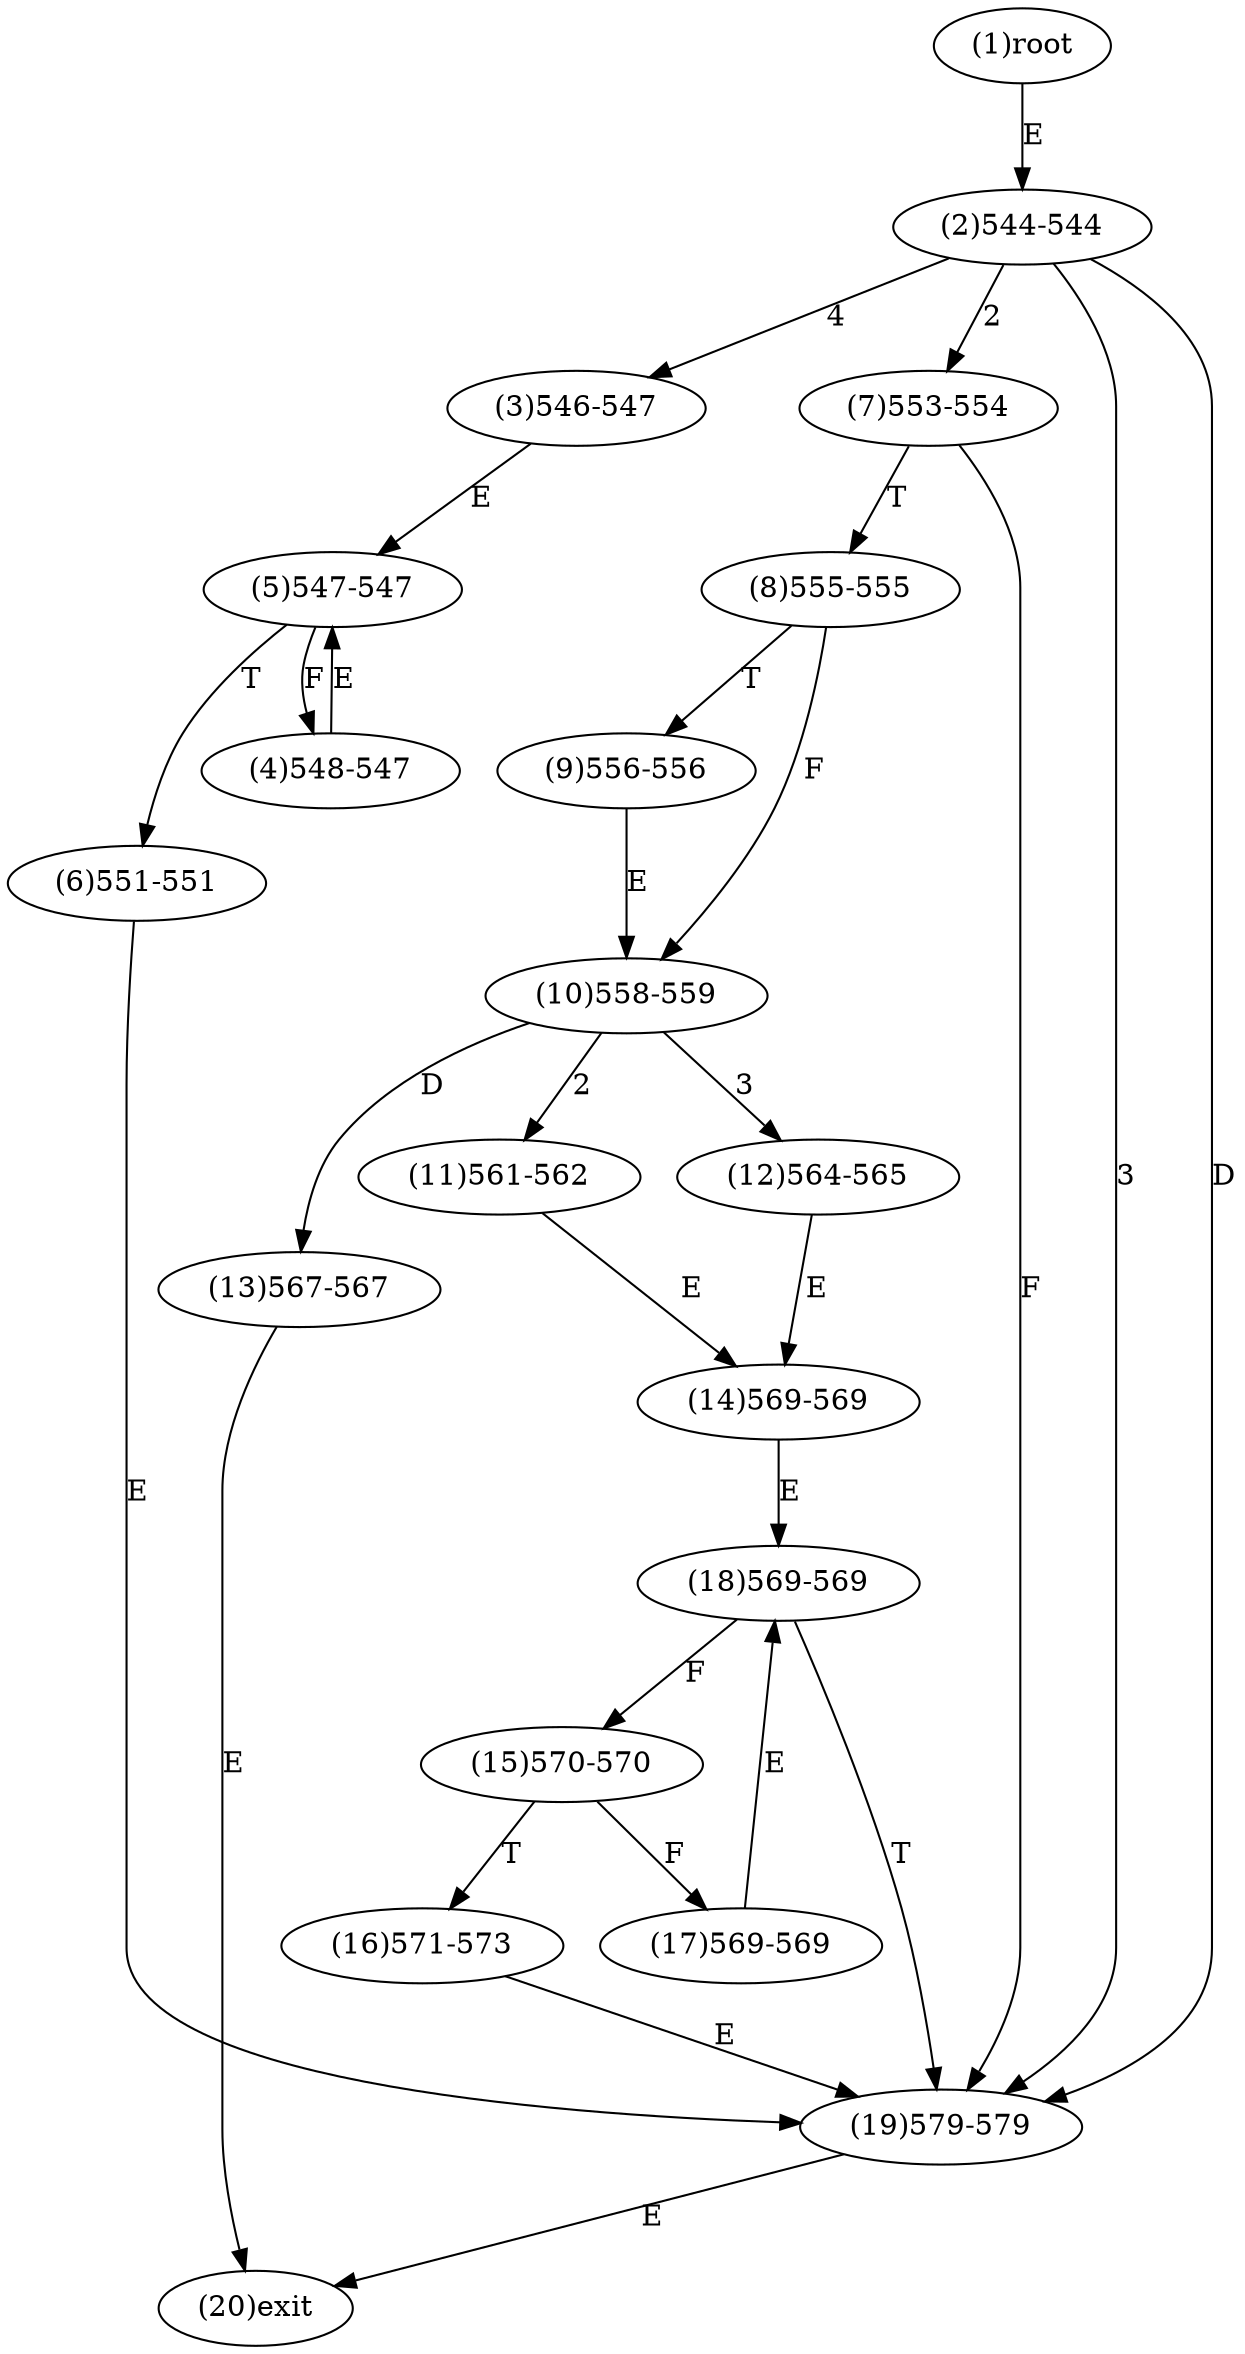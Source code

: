 digraph "" { 
1[ label="(1)root"];
2[ label="(2)544-544"];
3[ label="(3)546-547"];
4[ label="(4)548-547"];
5[ label="(5)547-547"];
6[ label="(6)551-551"];
7[ label="(7)553-554"];
8[ label="(8)555-555"];
9[ label="(9)556-556"];
10[ label="(10)558-559"];
11[ label="(11)561-562"];
12[ label="(12)564-565"];
13[ label="(13)567-567"];
14[ label="(14)569-569"];
15[ label="(15)570-570"];
17[ label="(17)569-569"];
16[ label="(16)571-573"];
19[ label="(19)579-579"];
18[ label="(18)569-569"];
20[ label="(20)exit"];
1->2[ label="E"];
2->7[ label="2"];
2->19[ label="3"];
2->3[ label="4"];
2->19[ label="D"];
3->5[ label="E"];
4->5[ label="E"];
5->4[ label="F"];
5->6[ label="T"];
6->19[ label="E"];
7->19[ label="F"];
7->8[ label="T"];
8->10[ label="F"];
8->9[ label="T"];
9->10[ label="E"];
10->11[ label="2"];
10->12[ label="3"];
10->13[ label="D"];
11->14[ label="E"];
12->14[ label="E"];
13->20[ label="E"];
14->18[ label="E"];
15->17[ label="F"];
15->16[ label="T"];
16->19[ label="E"];
17->18[ label="E"];
18->15[ label="F"];
18->19[ label="T"];
19->20[ label="E"];
}